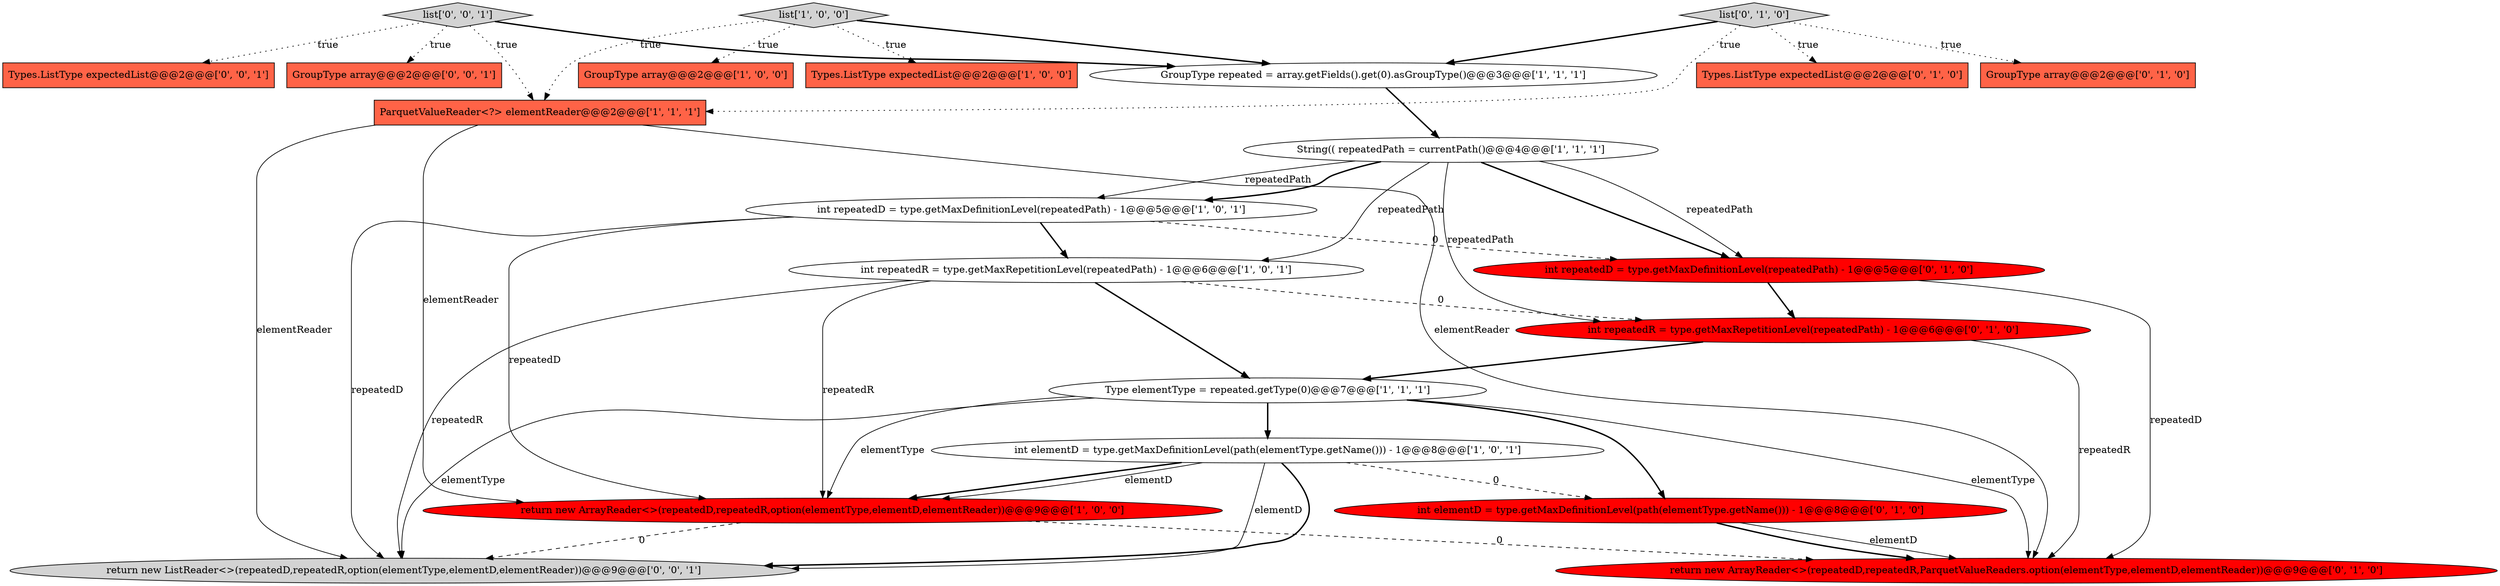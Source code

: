 digraph {
16 [style = filled, label = "int repeatedD = type.getMaxDefinitionLevel(repeatedPath) - 1@@@5@@@['0', '1', '0']", fillcolor = red, shape = ellipse image = "AAA1AAABBB2BBB"];
15 [style = filled, label = "Types.ListType expectedList@@@2@@@['0', '1', '0']", fillcolor = tomato, shape = box image = "AAA0AAABBB2BBB"];
7 [style = filled, label = "GroupType repeated = array.getFields().get(0).asGroupType()@@@3@@@['1', '1', '1']", fillcolor = white, shape = ellipse image = "AAA0AAABBB1BBB"];
18 [style = filled, label = "list['0', '0', '1']", fillcolor = lightgray, shape = diamond image = "AAA0AAABBB3BBB"];
6 [style = filled, label = "GroupType array@@@2@@@['1', '0', '0']", fillcolor = tomato, shape = box image = "AAA0AAABBB1BBB"];
4 [style = filled, label = "int repeatedD = type.getMaxDefinitionLevel(repeatedPath) - 1@@@5@@@['1', '0', '1']", fillcolor = white, shape = ellipse image = "AAA0AAABBB1BBB"];
13 [style = filled, label = "int elementD = type.getMaxDefinitionLevel(path(elementType.getName())) - 1@@@8@@@['0', '1', '0']", fillcolor = red, shape = ellipse image = "AAA1AAABBB2BBB"];
5 [style = filled, label = "return new ArrayReader<>(repeatedD,repeatedR,option(elementType,elementD,elementReader))@@@9@@@['1', '0', '0']", fillcolor = red, shape = ellipse image = "AAA1AAABBB1BBB"];
9 [style = filled, label = "ParquetValueReader<?> elementReader@@@2@@@['1', '1', '1']", fillcolor = tomato, shape = box image = "AAA0AAABBB1BBB"];
8 [style = filled, label = "list['1', '0', '0']", fillcolor = lightgray, shape = diamond image = "AAA0AAABBB1BBB"];
12 [style = filled, label = "GroupType array@@@2@@@['0', '1', '0']", fillcolor = tomato, shape = box image = "AAA0AAABBB2BBB"];
11 [style = filled, label = "int repeatedR = type.getMaxRepetitionLevel(repeatedPath) - 1@@@6@@@['0', '1', '0']", fillcolor = red, shape = ellipse image = "AAA1AAABBB2BBB"];
20 [style = filled, label = "Types.ListType expectedList@@@2@@@['0', '0', '1']", fillcolor = tomato, shape = box image = "AAA0AAABBB3BBB"];
2 [style = filled, label = "Types.ListType expectedList@@@2@@@['1', '0', '0']", fillcolor = tomato, shape = box image = "AAA0AAABBB1BBB"];
14 [style = filled, label = "list['0', '1', '0']", fillcolor = lightgray, shape = diamond image = "AAA0AAABBB2BBB"];
17 [style = filled, label = "return new ArrayReader<>(repeatedD,repeatedR,ParquetValueReaders.option(elementType,elementD,elementReader))@@@9@@@['0', '1', '0']", fillcolor = red, shape = ellipse image = "AAA1AAABBB2BBB"];
21 [style = filled, label = "return new ListReader<>(repeatedD,repeatedR,option(elementType,elementD,elementReader))@@@9@@@['0', '0', '1']", fillcolor = lightgray, shape = ellipse image = "AAA0AAABBB3BBB"];
19 [style = filled, label = "GroupType array@@@2@@@['0', '0', '1']", fillcolor = tomato, shape = box image = "AAA0AAABBB3BBB"];
1 [style = filled, label = "int elementD = type.getMaxDefinitionLevel(path(elementType.getName())) - 1@@@8@@@['1', '0', '1']", fillcolor = white, shape = ellipse image = "AAA0AAABBB1BBB"];
10 [style = filled, label = "String(( repeatedPath = currentPath()@@@4@@@['1', '1', '1']", fillcolor = white, shape = ellipse image = "AAA0AAABBB1BBB"];
3 [style = filled, label = "Type elementType = repeated.getType(0)@@@7@@@['1', '1', '1']", fillcolor = white, shape = ellipse image = "AAA0AAABBB1BBB"];
0 [style = filled, label = "int repeatedR = type.getMaxRepetitionLevel(repeatedPath) - 1@@@6@@@['1', '0', '1']", fillcolor = white, shape = ellipse image = "AAA0AAABBB1BBB"];
1->5 [style = bold, label=""];
0->3 [style = bold, label=""];
9->17 [style = solid, label="elementReader"];
13->17 [style = solid, label="elementD"];
0->5 [style = solid, label="repeatedR"];
16->11 [style = bold, label=""];
4->16 [style = dashed, label="0"];
14->12 [style = dotted, label="true"];
3->21 [style = solid, label="elementType"];
3->1 [style = bold, label=""];
7->10 [style = bold, label=""];
8->2 [style = dotted, label="true"];
1->21 [style = solid, label="elementD"];
10->0 [style = solid, label="repeatedPath"];
18->19 [style = dotted, label="true"];
0->11 [style = dashed, label="0"];
18->20 [style = dotted, label="true"];
10->16 [style = solid, label="repeatedPath"];
0->21 [style = solid, label="repeatedR"];
8->7 [style = bold, label=""];
4->0 [style = bold, label=""];
14->7 [style = bold, label=""];
1->13 [style = dashed, label="0"];
13->17 [style = bold, label=""];
14->15 [style = dotted, label="true"];
11->17 [style = solid, label="repeatedR"];
3->17 [style = solid, label="elementType"];
8->6 [style = dotted, label="true"];
5->17 [style = dashed, label="0"];
4->5 [style = solid, label="repeatedD"];
10->16 [style = bold, label=""];
11->3 [style = bold, label=""];
1->21 [style = bold, label=""];
9->21 [style = solid, label="elementReader"];
18->9 [style = dotted, label="true"];
10->11 [style = solid, label="repeatedPath"];
1->5 [style = solid, label="elementD"];
10->4 [style = bold, label=""];
3->13 [style = bold, label=""];
5->21 [style = dashed, label="0"];
3->5 [style = solid, label="elementType"];
14->9 [style = dotted, label="true"];
8->9 [style = dotted, label="true"];
10->4 [style = solid, label="repeatedPath"];
9->5 [style = solid, label="elementReader"];
18->7 [style = bold, label=""];
16->17 [style = solid, label="repeatedD"];
4->21 [style = solid, label="repeatedD"];
}
